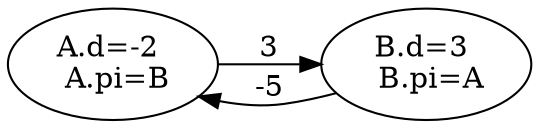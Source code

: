 digraph BST {
rankdir="LR";
"A.d=-2 \n A.pi=B" -> "B.d=3 \n B.pi=A" [label="3"];
"B.d=3 \n B.pi=A" -> "A.d=-2 \n A.pi=B"[label="-5"];
}

